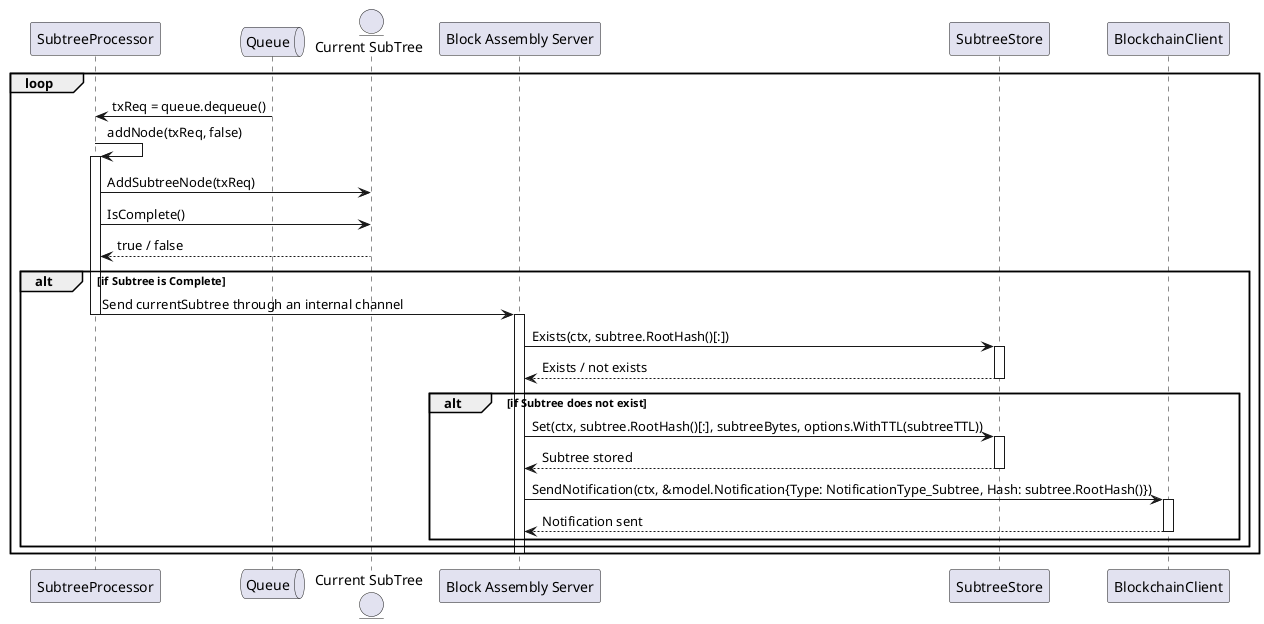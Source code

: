 @startuml
participant "SubtreeProcessor" as SubtreeProc
queue "Queue" as TxQueue
entity "Current SubTree" as currentSubtree
participant "Block Assembly Server" as Server
participant "SubtreeStore" as Store
participant "BlockchainClient" as Blockchain

loop
    TxQueue -> SubtreeProc : txReq = queue.dequeue()
    SubtreeProc -> SubtreeProc : addNode(txReq, false)
    activate SubtreeProc
    SubtreeProc -> currentSubtree : AddSubtreeNode(txReq)
    SubtreeProc -> currentSubtree : IsComplete()
    currentSubtree --> SubtreeProc : true / false

    alt if Subtree is Complete
        SubtreeProc -> Server : Send currentSubtree through an internal channel
        deactivate SubtreeProc
        activate Server
        Server -> Store : Exists(ctx, subtree.RootHash()[:])
        activate Store
        Store --> Server : Exists / not exists
        deactivate Store

        alt if Subtree does not exist
            Server -> Store : Set(ctx, subtree.RootHash()[:], subtreeBytes, options.WithTTL(subtreeTTL))
            activate Store
            Store --> Server : Subtree stored
            deactivate Store

            Server -> Blockchain : SendNotification(ctx, &model.Notification{Type: NotificationType_Subtree, Hash: subtree.RootHash()})
            activate Blockchain
            Blockchain --> Server : Notification sent
            deactivate Blockchain
        end
    end

    deactivate Server
end
@enduml

